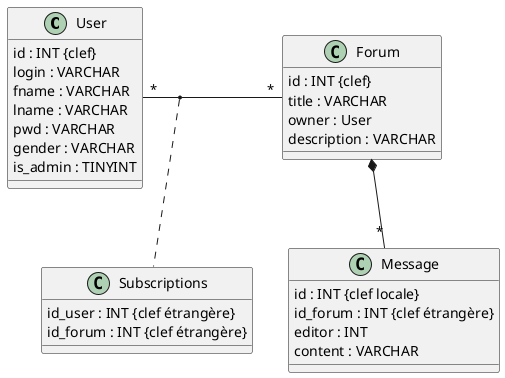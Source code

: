 @startuml Forum
Class User{
    {field} id : INT {clef}
    {field} login : VARCHAR
    {field} fname : VARCHAR
    {field} lname : VARCHAR
    {field} pwd : VARCHAR
    {field} gender : VARCHAR
    {field} is_admin : TINYINT
}

Class Forum{
    {field} id : INT {clef}
    {field} title : VARCHAR
    {field} owner : User
    {field} description : VARCHAR
}

Class Subscriptions{
    {field} id_user : INT {clef étrangère}
    {field} id_forum : INT {clef étrangère}
}

Class Message{
    {field} id : INT {clef locale}
    {field} id_forum : INT {clef étrangère}
    {field} editor : INT
    {field} content : VARCHAR
}

User "*" - "*" Forum
(User, Forum) .. Subscriptions

Forum *-- "*" Message

@enduml